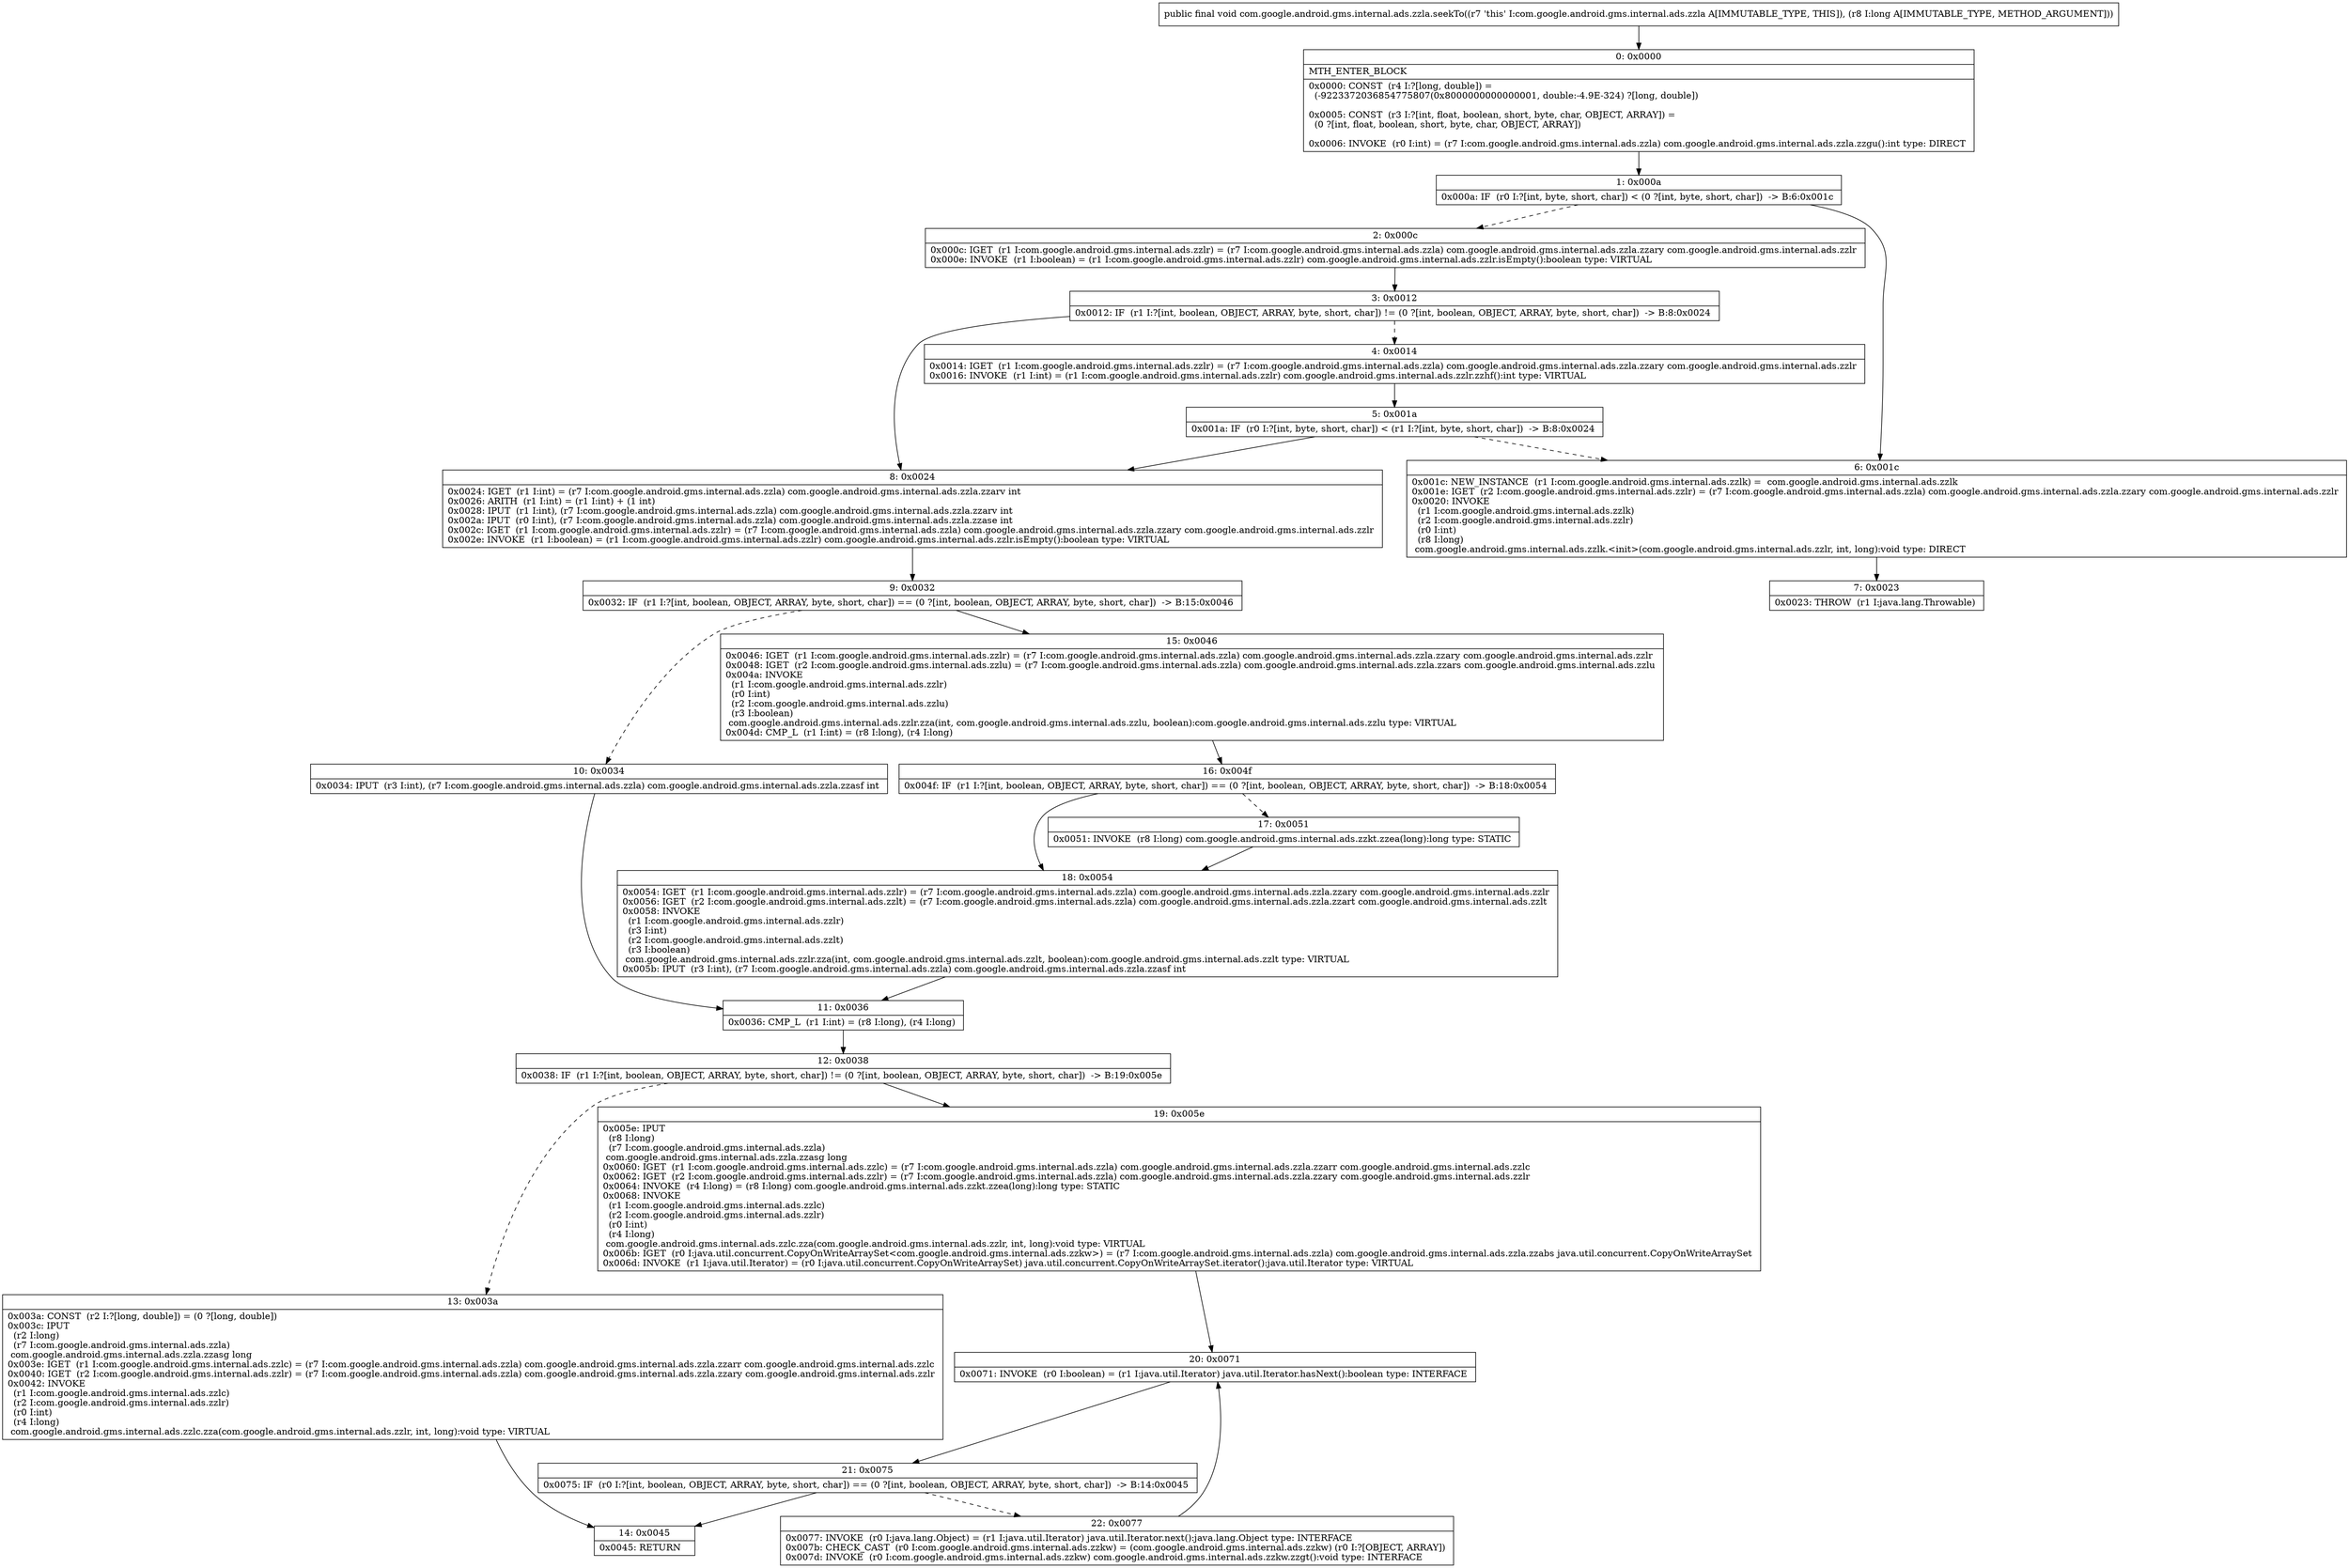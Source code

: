 digraph "CFG forcom.google.android.gms.internal.ads.zzla.seekTo(J)V" {
Node_0 [shape=record,label="{0\:\ 0x0000|MTH_ENTER_BLOCK\l|0x0000: CONST  (r4 I:?[long, double]) = \l  (\-9223372036854775807(0x8000000000000001, double:\-4.9E\-324) ?[long, double])\l \l0x0005: CONST  (r3 I:?[int, float, boolean, short, byte, char, OBJECT, ARRAY]) = \l  (0 ?[int, float, boolean, short, byte, char, OBJECT, ARRAY])\l \l0x0006: INVOKE  (r0 I:int) = (r7 I:com.google.android.gms.internal.ads.zzla) com.google.android.gms.internal.ads.zzla.zzgu():int type: DIRECT \l}"];
Node_1 [shape=record,label="{1\:\ 0x000a|0x000a: IF  (r0 I:?[int, byte, short, char]) \< (0 ?[int, byte, short, char])  \-\> B:6:0x001c \l}"];
Node_2 [shape=record,label="{2\:\ 0x000c|0x000c: IGET  (r1 I:com.google.android.gms.internal.ads.zzlr) = (r7 I:com.google.android.gms.internal.ads.zzla) com.google.android.gms.internal.ads.zzla.zzary com.google.android.gms.internal.ads.zzlr \l0x000e: INVOKE  (r1 I:boolean) = (r1 I:com.google.android.gms.internal.ads.zzlr) com.google.android.gms.internal.ads.zzlr.isEmpty():boolean type: VIRTUAL \l}"];
Node_3 [shape=record,label="{3\:\ 0x0012|0x0012: IF  (r1 I:?[int, boolean, OBJECT, ARRAY, byte, short, char]) != (0 ?[int, boolean, OBJECT, ARRAY, byte, short, char])  \-\> B:8:0x0024 \l}"];
Node_4 [shape=record,label="{4\:\ 0x0014|0x0014: IGET  (r1 I:com.google.android.gms.internal.ads.zzlr) = (r7 I:com.google.android.gms.internal.ads.zzla) com.google.android.gms.internal.ads.zzla.zzary com.google.android.gms.internal.ads.zzlr \l0x0016: INVOKE  (r1 I:int) = (r1 I:com.google.android.gms.internal.ads.zzlr) com.google.android.gms.internal.ads.zzlr.zzhf():int type: VIRTUAL \l}"];
Node_5 [shape=record,label="{5\:\ 0x001a|0x001a: IF  (r0 I:?[int, byte, short, char]) \< (r1 I:?[int, byte, short, char])  \-\> B:8:0x0024 \l}"];
Node_6 [shape=record,label="{6\:\ 0x001c|0x001c: NEW_INSTANCE  (r1 I:com.google.android.gms.internal.ads.zzlk) =  com.google.android.gms.internal.ads.zzlk \l0x001e: IGET  (r2 I:com.google.android.gms.internal.ads.zzlr) = (r7 I:com.google.android.gms.internal.ads.zzla) com.google.android.gms.internal.ads.zzla.zzary com.google.android.gms.internal.ads.zzlr \l0x0020: INVOKE  \l  (r1 I:com.google.android.gms.internal.ads.zzlk)\l  (r2 I:com.google.android.gms.internal.ads.zzlr)\l  (r0 I:int)\l  (r8 I:long)\l com.google.android.gms.internal.ads.zzlk.\<init\>(com.google.android.gms.internal.ads.zzlr, int, long):void type: DIRECT \l}"];
Node_7 [shape=record,label="{7\:\ 0x0023|0x0023: THROW  (r1 I:java.lang.Throwable) \l}"];
Node_8 [shape=record,label="{8\:\ 0x0024|0x0024: IGET  (r1 I:int) = (r7 I:com.google.android.gms.internal.ads.zzla) com.google.android.gms.internal.ads.zzla.zzarv int \l0x0026: ARITH  (r1 I:int) = (r1 I:int) + (1 int) \l0x0028: IPUT  (r1 I:int), (r7 I:com.google.android.gms.internal.ads.zzla) com.google.android.gms.internal.ads.zzla.zzarv int \l0x002a: IPUT  (r0 I:int), (r7 I:com.google.android.gms.internal.ads.zzla) com.google.android.gms.internal.ads.zzla.zzase int \l0x002c: IGET  (r1 I:com.google.android.gms.internal.ads.zzlr) = (r7 I:com.google.android.gms.internal.ads.zzla) com.google.android.gms.internal.ads.zzla.zzary com.google.android.gms.internal.ads.zzlr \l0x002e: INVOKE  (r1 I:boolean) = (r1 I:com.google.android.gms.internal.ads.zzlr) com.google.android.gms.internal.ads.zzlr.isEmpty():boolean type: VIRTUAL \l}"];
Node_9 [shape=record,label="{9\:\ 0x0032|0x0032: IF  (r1 I:?[int, boolean, OBJECT, ARRAY, byte, short, char]) == (0 ?[int, boolean, OBJECT, ARRAY, byte, short, char])  \-\> B:15:0x0046 \l}"];
Node_10 [shape=record,label="{10\:\ 0x0034|0x0034: IPUT  (r3 I:int), (r7 I:com.google.android.gms.internal.ads.zzla) com.google.android.gms.internal.ads.zzla.zzasf int \l}"];
Node_11 [shape=record,label="{11\:\ 0x0036|0x0036: CMP_L  (r1 I:int) = (r8 I:long), (r4 I:long) \l}"];
Node_12 [shape=record,label="{12\:\ 0x0038|0x0038: IF  (r1 I:?[int, boolean, OBJECT, ARRAY, byte, short, char]) != (0 ?[int, boolean, OBJECT, ARRAY, byte, short, char])  \-\> B:19:0x005e \l}"];
Node_13 [shape=record,label="{13\:\ 0x003a|0x003a: CONST  (r2 I:?[long, double]) = (0 ?[long, double]) \l0x003c: IPUT  \l  (r2 I:long)\l  (r7 I:com.google.android.gms.internal.ads.zzla)\l com.google.android.gms.internal.ads.zzla.zzasg long \l0x003e: IGET  (r1 I:com.google.android.gms.internal.ads.zzlc) = (r7 I:com.google.android.gms.internal.ads.zzla) com.google.android.gms.internal.ads.zzla.zzarr com.google.android.gms.internal.ads.zzlc \l0x0040: IGET  (r2 I:com.google.android.gms.internal.ads.zzlr) = (r7 I:com.google.android.gms.internal.ads.zzla) com.google.android.gms.internal.ads.zzla.zzary com.google.android.gms.internal.ads.zzlr \l0x0042: INVOKE  \l  (r1 I:com.google.android.gms.internal.ads.zzlc)\l  (r2 I:com.google.android.gms.internal.ads.zzlr)\l  (r0 I:int)\l  (r4 I:long)\l com.google.android.gms.internal.ads.zzlc.zza(com.google.android.gms.internal.ads.zzlr, int, long):void type: VIRTUAL \l}"];
Node_14 [shape=record,label="{14\:\ 0x0045|0x0045: RETURN   \l}"];
Node_15 [shape=record,label="{15\:\ 0x0046|0x0046: IGET  (r1 I:com.google.android.gms.internal.ads.zzlr) = (r7 I:com.google.android.gms.internal.ads.zzla) com.google.android.gms.internal.ads.zzla.zzary com.google.android.gms.internal.ads.zzlr \l0x0048: IGET  (r2 I:com.google.android.gms.internal.ads.zzlu) = (r7 I:com.google.android.gms.internal.ads.zzla) com.google.android.gms.internal.ads.zzla.zzars com.google.android.gms.internal.ads.zzlu \l0x004a: INVOKE  \l  (r1 I:com.google.android.gms.internal.ads.zzlr)\l  (r0 I:int)\l  (r2 I:com.google.android.gms.internal.ads.zzlu)\l  (r3 I:boolean)\l com.google.android.gms.internal.ads.zzlr.zza(int, com.google.android.gms.internal.ads.zzlu, boolean):com.google.android.gms.internal.ads.zzlu type: VIRTUAL \l0x004d: CMP_L  (r1 I:int) = (r8 I:long), (r4 I:long) \l}"];
Node_16 [shape=record,label="{16\:\ 0x004f|0x004f: IF  (r1 I:?[int, boolean, OBJECT, ARRAY, byte, short, char]) == (0 ?[int, boolean, OBJECT, ARRAY, byte, short, char])  \-\> B:18:0x0054 \l}"];
Node_17 [shape=record,label="{17\:\ 0x0051|0x0051: INVOKE  (r8 I:long) com.google.android.gms.internal.ads.zzkt.zzea(long):long type: STATIC \l}"];
Node_18 [shape=record,label="{18\:\ 0x0054|0x0054: IGET  (r1 I:com.google.android.gms.internal.ads.zzlr) = (r7 I:com.google.android.gms.internal.ads.zzla) com.google.android.gms.internal.ads.zzla.zzary com.google.android.gms.internal.ads.zzlr \l0x0056: IGET  (r2 I:com.google.android.gms.internal.ads.zzlt) = (r7 I:com.google.android.gms.internal.ads.zzla) com.google.android.gms.internal.ads.zzla.zzart com.google.android.gms.internal.ads.zzlt \l0x0058: INVOKE  \l  (r1 I:com.google.android.gms.internal.ads.zzlr)\l  (r3 I:int)\l  (r2 I:com.google.android.gms.internal.ads.zzlt)\l  (r3 I:boolean)\l com.google.android.gms.internal.ads.zzlr.zza(int, com.google.android.gms.internal.ads.zzlt, boolean):com.google.android.gms.internal.ads.zzlt type: VIRTUAL \l0x005b: IPUT  (r3 I:int), (r7 I:com.google.android.gms.internal.ads.zzla) com.google.android.gms.internal.ads.zzla.zzasf int \l}"];
Node_19 [shape=record,label="{19\:\ 0x005e|0x005e: IPUT  \l  (r8 I:long)\l  (r7 I:com.google.android.gms.internal.ads.zzla)\l com.google.android.gms.internal.ads.zzla.zzasg long \l0x0060: IGET  (r1 I:com.google.android.gms.internal.ads.zzlc) = (r7 I:com.google.android.gms.internal.ads.zzla) com.google.android.gms.internal.ads.zzla.zzarr com.google.android.gms.internal.ads.zzlc \l0x0062: IGET  (r2 I:com.google.android.gms.internal.ads.zzlr) = (r7 I:com.google.android.gms.internal.ads.zzla) com.google.android.gms.internal.ads.zzla.zzary com.google.android.gms.internal.ads.zzlr \l0x0064: INVOKE  (r4 I:long) = (r8 I:long) com.google.android.gms.internal.ads.zzkt.zzea(long):long type: STATIC \l0x0068: INVOKE  \l  (r1 I:com.google.android.gms.internal.ads.zzlc)\l  (r2 I:com.google.android.gms.internal.ads.zzlr)\l  (r0 I:int)\l  (r4 I:long)\l com.google.android.gms.internal.ads.zzlc.zza(com.google.android.gms.internal.ads.zzlr, int, long):void type: VIRTUAL \l0x006b: IGET  (r0 I:java.util.concurrent.CopyOnWriteArraySet\<com.google.android.gms.internal.ads.zzkw\>) = (r7 I:com.google.android.gms.internal.ads.zzla) com.google.android.gms.internal.ads.zzla.zzabs java.util.concurrent.CopyOnWriteArraySet \l0x006d: INVOKE  (r1 I:java.util.Iterator) = (r0 I:java.util.concurrent.CopyOnWriteArraySet) java.util.concurrent.CopyOnWriteArraySet.iterator():java.util.Iterator type: VIRTUAL \l}"];
Node_20 [shape=record,label="{20\:\ 0x0071|0x0071: INVOKE  (r0 I:boolean) = (r1 I:java.util.Iterator) java.util.Iterator.hasNext():boolean type: INTERFACE \l}"];
Node_21 [shape=record,label="{21\:\ 0x0075|0x0075: IF  (r0 I:?[int, boolean, OBJECT, ARRAY, byte, short, char]) == (0 ?[int, boolean, OBJECT, ARRAY, byte, short, char])  \-\> B:14:0x0045 \l}"];
Node_22 [shape=record,label="{22\:\ 0x0077|0x0077: INVOKE  (r0 I:java.lang.Object) = (r1 I:java.util.Iterator) java.util.Iterator.next():java.lang.Object type: INTERFACE \l0x007b: CHECK_CAST  (r0 I:com.google.android.gms.internal.ads.zzkw) = (com.google.android.gms.internal.ads.zzkw) (r0 I:?[OBJECT, ARRAY]) \l0x007d: INVOKE  (r0 I:com.google.android.gms.internal.ads.zzkw) com.google.android.gms.internal.ads.zzkw.zzgt():void type: INTERFACE \l}"];
MethodNode[shape=record,label="{public final void com.google.android.gms.internal.ads.zzla.seekTo((r7 'this' I:com.google.android.gms.internal.ads.zzla A[IMMUTABLE_TYPE, THIS]), (r8 I:long A[IMMUTABLE_TYPE, METHOD_ARGUMENT])) }"];
MethodNode -> Node_0;
Node_0 -> Node_1;
Node_1 -> Node_2[style=dashed];
Node_1 -> Node_6;
Node_2 -> Node_3;
Node_3 -> Node_4[style=dashed];
Node_3 -> Node_8;
Node_4 -> Node_5;
Node_5 -> Node_6[style=dashed];
Node_5 -> Node_8;
Node_6 -> Node_7;
Node_8 -> Node_9;
Node_9 -> Node_10[style=dashed];
Node_9 -> Node_15;
Node_10 -> Node_11;
Node_11 -> Node_12;
Node_12 -> Node_13[style=dashed];
Node_12 -> Node_19;
Node_13 -> Node_14;
Node_15 -> Node_16;
Node_16 -> Node_17[style=dashed];
Node_16 -> Node_18;
Node_17 -> Node_18;
Node_18 -> Node_11;
Node_19 -> Node_20;
Node_20 -> Node_21;
Node_21 -> Node_14;
Node_21 -> Node_22[style=dashed];
Node_22 -> Node_20;
}

